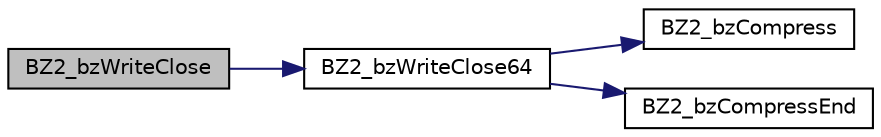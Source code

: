 digraph G
{
  edge [fontname="Helvetica",fontsize="10",labelfontname="Helvetica",labelfontsize="10"];
  node [fontname="Helvetica",fontsize="10",shape=record];
  rankdir="LR";
  Node1 [label="BZ2_bzWriteClose",height=0.2,width=0.4,color="black", fillcolor="grey75", style="filled" fontcolor="black"];
  Node1 -> Node2 [color="midnightblue",fontsize="10",style="solid",fontname="Helvetica"];
  Node2 [label="BZ2_bzWriteClose64",height=0.2,width=0.4,color="black", fillcolor="white", style="filled",URL="$bzlib_8c.html#a6bf9507223065209697504364164c525"];
  Node2 -> Node3 [color="midnightblue",fontsize="10",style="solid",fontname="Helvetica"];
  Node3 [label="BZ2_bzCompress",height=0.2,width=0.4,color="black", fillcolor="white", style="filled",URL="$bzlib_8c.html#afaf431b4be66dc0dc2554dc8a8a87de7"];
  Node2 -> Node4 [color="midnightblue",fontsize="10",style="solid",fontname="Helvetica"];
  Node4 [label="BZ2_bzCompressEnd",height=0.2,width=0.4,color="black", fillcolor="white", style="filled",URL="$bzlib_8c.html#af50235abe4edaf72f5e325c0be182c50"];
}
